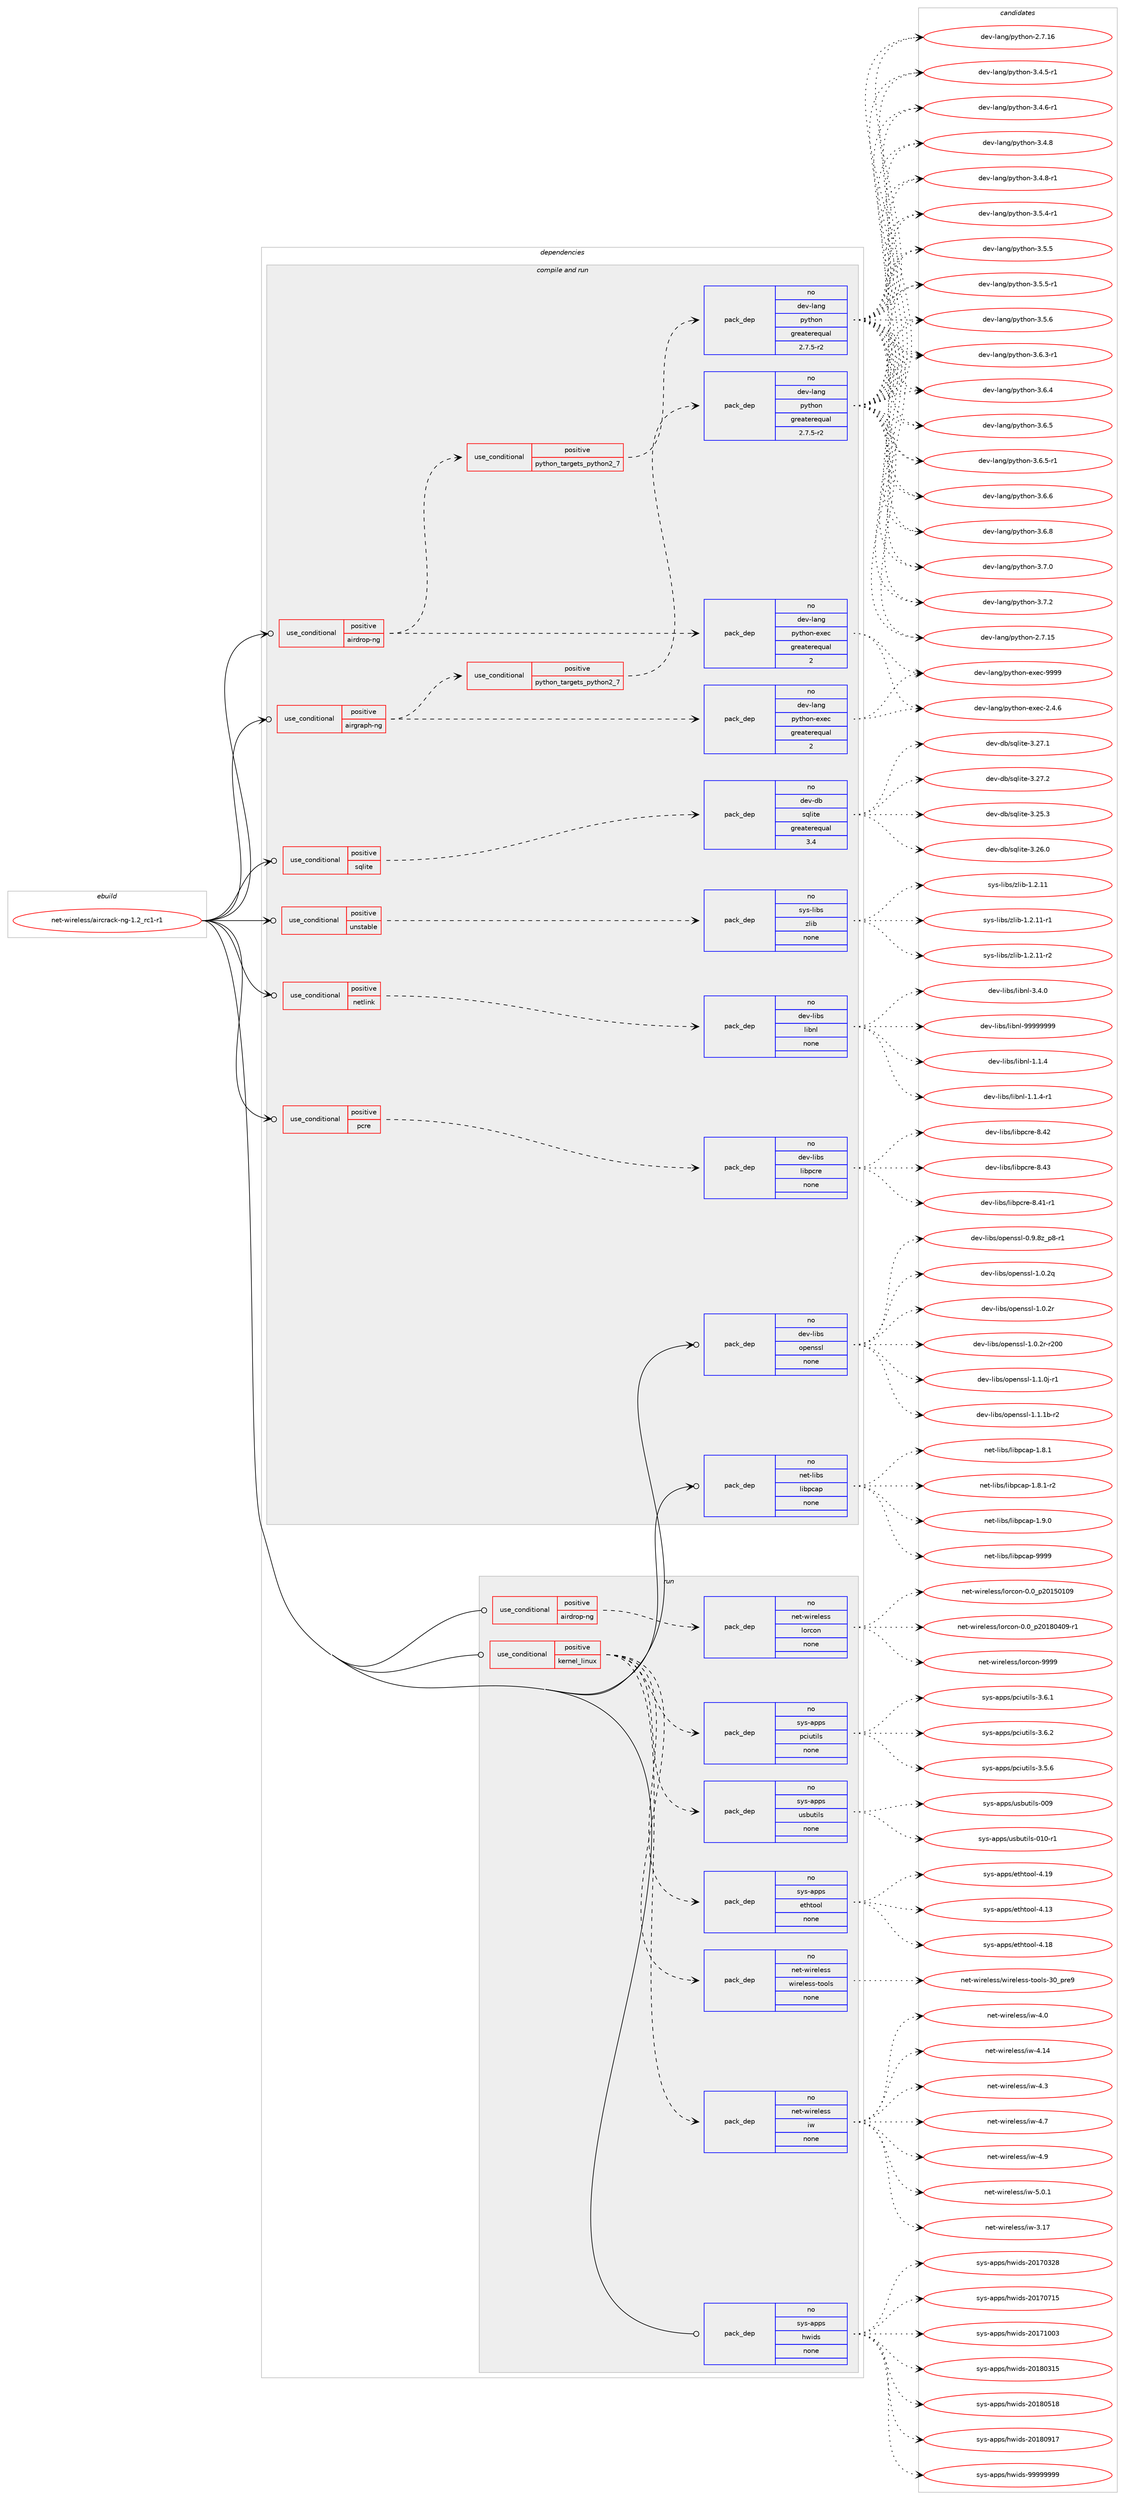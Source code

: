 digraph prolog {

# *************
# Graph options
# *************

newrank=true;
concentrate=true;
compound=true;
graph [rankdir=LR,fontname=Helvetica,fontsize=10,ranksep=1.5];#, ranksep=2.5, nodesep=0.2];
edge  [arrowhead=vee];
node  [fontname=Helvetica,fontsize=10];

# **********
# The ebuild
# **********

subgraph cluster_leftcol {
color=gray;
rank=same;
label=<<i>ebuild</i>>;
id [label="net-wireless/aircrack-ng-1.2_rc1-r1", color=red, width=4, href="../net-wireless/aircrack-ng-1.2_rc1-r1.svg"];
}

# ****************
# The dependencies
# ****************

subgraph cluster_midcol {
color=gray;
label=<<i>dependencies</i>>;
subgraph cluster_compile {
fillcolor="#eeeeee";
style=filled;
label=<<i>compile</i>>;
}
subgraph cluster_compileandrun {
fillcolor="#eeeeee";
style=filled;
label=<<i>compile and run</i>>;
subgraph cond451052 {
dependency1679464 [label=<<TABLE BORDER="0" CELLBORDER="1" CELLSPACING="0" CELLPADDING="4"><TR><TD ROWSPAN="3" CELLPADDING="10">use_conditional</TD></TR><TR><TD>positive</TD></TR><TR><TD>airdrop-ng</TD></TR></TABLE>>, shape=none, color=red];
subgraph cond451053 {
dependency1679465 [label=<<TABLE BORDER="0" CELLBORDER="1" CELLSPACING="0" CELLPADDING="4"><TR><TD ROWSPAN="3" CELLPADDING="10">use_conditional</TD></TR><TR><TD>positive</TD></TR><TR><TD>python_targets_python2_7</TD></TR></TABLE>>, shape=none, color=red];
subgraph pack1200931 {
dependency1679466 [label=<<TABLE BORDER="0" CELLBORDER="1" CELLSPACING="0" CELLPADDING="4" WIDTH="220"><TR><TD ROWSPAN="6" CELLPADDING="30">pack_dep</TD></TR><TR><TD WIDTH="110">no</TD></TR><TR><TD>dev-lang</TD></TR><TR><TD>python</TD></TR><TR><TD>greaterequal</TD></TR><TR><TD>2.7.5-r2</TD></TR></TABLE>>, shape=none, color=blue];
}
dependency1679465:e -> dependency1679466:w [weight=20,style="dashed",arrowhead="vee"];
}
dependency1679464:e -> dependency1679465:w [weight=20,style="dashed",arrowhead="vee"];
subgraph pack1200932 {
dependency1679467 [label=<<TABLE BORDER="0" CELLBORDER="1" CELLSPACING="0" CELLPADDING="4" WIDTH="220"><TR><TD ROWSPAN="6" CELLPADDING="30">pack_dep</TD></TR><TR><TD WIDTH="110">no</TD></TR><TR><TD>dev-lang</TD></TR><TR><TD>python-exec</TD></TR><TR><TD>greaterequal</TD></TR><TR><TD>2</TD></TR></TABLE>>, shape=none, color=blue];
}
dependency1679464:e -> dependency1679467:w [weight=20,style="dashed",arrowhead="vee"];
}
id:e -> dependency1679464:w [weight=20,style="solid",arrowhead="odotvee"];
subgraph cond451054 {
dependency1679468 [label=<<TABLE BORDER="0" CELLBORDER="1" CELLSPACING="0" CELLPADDING="4"><TR><TD ROWSPAN="3" CELLPADDING="10">use_conditional</TD></TR><TR><TD>positive</TD></TR><TR><TD>airgraph-ng</TD></TR></TABLE>>, shape=none, color=red];
subgraph cond451055 {
dependency1679469 [label=<<TABLE BORDER="0" CELLBORDER="1" CELLSPACING="0" CELLPADDING="4"><TR><TD ROWSPAN="3" CELLPADDING="10">use_conditional</TD></TR><TR><TD>positive</TD></TR><TR><TD>python_targets_python2_7</TD></TR></TABLE>>, shape=none, color=red];
subgraph pack1200933 {
dependency1679470 [label=<<TABLE BORDER="0" CELLBORDER="1" CELLSPACING="0" CELLPADDING="4" WIDTH="220"><TR><TD ROWSPAN="6" CELLPADDING="30">pack_dep</TD></TR><TR><TD WIDTH="110">no</TD></TR><TR><TD>dev-lang</TD></TR><TR><TD>python</TD></TR><TR><TD>greaterequal</TD></TR><TR><TD>2.7.5-r2</TD></TR></TABLE>>, shape=none, color=blue];
}
dependency1679469:e -> dependency1679470:w [weight=20,style="dashed",arrowhead="vee"];
}
dependency1679468:e -> dependency1679469:w [weight=20,style="dashed",arrowhead="vee"];
subgraph pack1200934 {
dependency1679471 [label=<<TABLE BORDER="0" CELLBORDER="1" CELLSPACING="0" CELLPADDING="4" WIDTH="220"><TR><TD ROWSPAN="6" CELLPADDING="30">pack_dep</TD></TR><TR><TD WIDTH="110">no</TD></TR><TR><TD>dev-lang</TD></TR><TR><TD>python-exec</TD></TR><TR><TD>greaterequal</TD></TR><TR><TD>2</TD></TR></TABLE>>, shape=none, color=blue];
}
dependency1679468:e -> dependency1679471:w [weight=20,style="dashed",arrowhead="vee"];
}
id:e -> dependency1679468:w [weight=20,style="solid",arrowhead="odotvee"];
subgraph cond451056 {
dependency1679472 [label=<<TABLE BORDER="0" CELLBORDER="1" CELLSPACING="0" CELLPADDING="4"><TR><TD ROWSPAN="3" CELLPADDING="10">use_conditional</TD></TR><TR><TD>positive</TD></TR><TR><TD>netlink</TD></TR></TABLE>>, shape=none, color=red];
subgraph pack1200935 {
dependency1679473 [label=<<TABLE BORDER="0" CELLBORDER="1" CELLSPACING="0" CELLPADDING="4" WIDTH="220"><TR><TD ROWSPAN="6" CELLPADDING="30">pack_dep</TD></TR><TR><TD WIDTH="110">no</TD></TR><TR><TD>dev-libs</TD></TR><TR><TD>libnl</TD></TR><TR><TD>none</TD></TR><TR><TD></TD></TR></TABLE>>, shape=none, color=blue];
}
dependency1679472:e -> dependency1679473:w [weight=20,style="dashed",arrowhead="vee"];
}
id:e -> dependency1679472:w [weight=20,style="solid",arrowhead="odotvee"];
subgraph cond451057 {
dependency1679474 [label=<<TABLE BORDER="0" CELLBORDER="1" CELLSPACING="0" CELLPADDING="4"><TR><TD ROWSPAN="3" CELLPADDING="10">use_conditional</TD></TR><TR><TD>positive</TD></TR><TR><TD>pcre</TD></TR></TABLE>>, shape=none, color=red];
subgraph pack1200936 {
dependency1679475 [label=<<TABLE BORDER="0" CELLBORDER="1" CELLSPACING="0" CELLPADDING="4" WIDTH="220"><TR><TD ROWSPAN="6" CELLPADDING="30">pack_dep</TD></TR><TR><TD WIDTH="110">no</TD></TR><TR><TD>dev-libs</TD></TR><TR><TD>libpcre</TD></TR><TR><TD>none</TD></TR><TR><TD></TD></TR></TABLE>>, shape=none, color=blue];
}
dependency1679474:e -> dependency1679475:w [weight=20,style="dashed",arrowhead="vee"];
}
id:e -> dependency1679474:w [weight=20,style="solid",arrowhead="odotvee"];
subgraph cond451058 {
dependency1679476 [label=<<TABLE BORDER="0" CELLBORDER="1" CELLSPACING="0" CELLPADDING="4"><TR><TD ROWSPAN="3" CELLPADDING="10">use_conditional</TD></TR><TR><TD>positive</TD></TR><TR><TD>sqlite</TD></TR></TABLE>>, shape=none, color=red];
subgraph pack1200937 {
dependency1679477 [label=<<TABLE BORDER="0" CELLBORDER="1" CELLSPACING="0" CELLPADDING="4" WIDTH="220"><TR><TD ROWSPAN="6" CELLPADDING="30">pack_dep</TD></TR><TR><TD WIDTH="110">no</TD></TR><TR><TD>dev-db</TD></TR><TR><TD>sqlite</TD></TR><TR><TD>greaterequal</TD></TR><TR><TD>3.4</TD></TR></TABLE>>, shape=none, color=blue];
}
dependency1679476:e -> dependency1679477:w [weight=20,style="dashed",arrowhead="vee"];
}
id:e -> dependency1679476:w [weight=20,style="solid",arrowhead="odotvee"];
subgraph cond451059 {
dependency1679478 [label=<<TABLE BORDER="0" CELLBORDER="1" CELLSPACING="0" CELLPADDING="4"><TR><TD ROWSPAN="3" CELLPADDING="10">use_conditional</TD></TR><TR><TD>positive</TD></TR><TR><TD>unstable</TD></TR></TABLE>>, shape=none, color=red];
subgraph pack1200938 {
dependency1679479 [label=<<TABLE BORDER="0" CELLBORDER="1" CELLSPACING="0" CELLPADDING="4" WIDTH="220"><TR><TD ROWSPAN="6" CELLPADDING="30">pack_dep</TD></TR><TR><TD WIDTH="110">no</TD></TR><TR><TD>sys-libs</TD></TR><TR><TD>zlib</TD></TR><TR><TD>none</TD></TR><TR><TD></TD></TR></TABLE>>, shape=none, color=blue];
}
dependency1679478:e -> dependency1679479:w [weight=20,style="dashed",arrowhead="vee"];
}
id:e -> dependency1679478:w [weight=20,style="solid",arrowhead="odotvee"];
subgraph pack1200939 {
dependency1679480 [label=<<TABLE BORDER="0" CELLBORDER="1" CELLSPACING="0" CELLPADDING="4" WIDTH="220"><TR><TD ROWSPAN="6" CELLPADDING="30">pack_dep</TD></TR><TR><TD WIDTH="110">no</TD></TR><TR><TD>dev-libs</TD></TR><TR><TD>openssl</TD></TR><TR><TD>none</TD></TR><TR><TD></TD></TR></TABLE>>, shape=none, color=blue];
}
id:e -> dependency1679480:w [weight=20,style="solid",arrowhead="odotvee"];
subgraph pack1200940 {
dependency1679481 [label=<<TABLE BORDER="0" CELLBORDER="1" CELLSPACING="0" CELLPADDING="4" WIDTH="220"><TR><TD ROWSPAN="6" CELLPADDING="30">pack_dep</TD></TR><TR><TD WIDTH="110">no</TD></TR><TR><TD>net-libs</TD></TR><TR><TD>libpcap</TD></TR><TR><TD>none</TD></TR><TR><TD></TD></TR></TABLE>>, shape=none, color=blue];
}
id:e -> dependency1679481:w [weight=20,style="solid",arrowhead="odotvee"];
}
subgraph cluster_run {
fillcolor="#eeeeee";
style=filled;
label=<<i>run</i>>;
subgraph cond451060 {
dependency1679482 [label=<<TABLE BORDER="0" CELLBORDER="1" CELLSPACING="0" CELLPADDING="4"><TR><TD ROWSPAN="3" CELLPADDING="10">use_conditional</TD></TR><TR><TD>positive</TD></TR><TR><TD>airdrop-ng</TD></TR></TABLE>>, shape=none, color=red];
subgraph pack1200941 {
dependency1679483 [label=<<TABLE BORDER="0" CELLBORDER="1" CELLSPACING="0" CELLPADDING="4" WIDTH="220"><TR><TD ROWSPAN="6" CELLPADDING="30">pack_dep</TD></TR><TR><TD WIDTH="110">no</TD></TR><TR><TD>net-wireless</TD></TR><TR><TD>lorcon</TD></TR><TR><TD>none</TD></TR><TR><TD></TD></TR></TABLE>>, shape=none, color=blue];
}
dependency1679482:e -> dependency1679483:w [weight=20,style="dashed",arrowhead="vee"];
}
id:e -> dependency1679482:w [weight=20,style="solid",arrowhead="odot"];
subgraph cond451061 {
dependency1679484 [label=<<TABLE BORDER="0" CELLBORDER="1" CELLSPACING="0" CELLPADDING="4"><TR><TD ROWSPAN="3" CELLPADDING="10">use_conditional</TD></TR><TR><TD>positive</TD></TR><TR><TD>kernel_linux</TD></TR></TABLE>>, shape=none, color=red];
subgraph pack1200942 {
dependency1679485 [label=<<TABLE BORDER="0" CELLBORDER="1" CELLSPACING="0" CELLPADDING="4" WIDTH="220"><TR><TD ROWSPAN="6" CELLPADDING="30">pack_dep</TD></TR><TR><TD WIDTH="110">no</TD></TR><TR><TD>net-wireless</TD></TR><TR><TD>iw</TD></TR><TR><TD>none</TD></TR><TR><TD></TD></TR></TABLE>>, shape=none, color=blue];
}
dependency1679484:e -> dependency1679485:w [weight=20,style="dashed",arrowhead="vee"];
subgraph pack1200943 {
dependency1679486 [label=<<TABLE BORDER="0" CELLBORDER="1" CELLSPACING="0" CELLPADDING="4" WIDTH="220"><TR><TD ROWSPAN="6" CELLPADDING="30">pack_dep</TD></TR><TR><TD WIDTH="110">no</TD></TR><TR><TD>net-wireless</TD></TR><TR><TD>wireless-tools</TD></TR><TR><TD>none</TD></TR><TR><TD></TD></TR></TABLE>>, shape=none, color=blue];
}
dependency1679484:e -> dependency1679486:w [weight=20,style="dashed",arrowhead="vee"];
subgraph pack1200944 {
dependency1679487 [label=<<TABLE BORDER="0" CELLBORDER="1" CELLSPACING="0" CELLPADDING="4" WIDTH="220"><TR><TD ROWSPAN="6" CELLPADDING="30">pack_dep</TD></TR><TR><TD WIDTH="110">no</TD></TR><TR><TD>sys-apps</TD></TR><TR><TD>ethtool</TD></TR><TR><TD>none</TD></TR><TR><TD></TD></TR></TABLE>>, shape=none, color=blue];
}
dependency1679484:e -> dependency1679487:w [weight=20,style="dashed",arrowhead="vee"];
subgraph pack1200945 {
dependency1679488 [label=<<TABLE BORDER="0" CELLBORDER="1" CELLSPACING="0" CELLPADDING="4" WIDTH="220"><TR><TD ROWSPAN="6" CELLPADDING="30">pack_dep</TD></TR><TR><TD WIDTH="110">no</TD></TR><TR><TD>sys-apps</TD></TR><TR><TD>usbutils</TD></TR><TR><TD>none</TD></TR><TR><TD></TD></TR></TABLE>>, shape=none, color=blue];
}
dependency1679484:e -> dependency1679488:w [weight=20,style="dashed",arrowhead="vee"];
subgraph pack1200946 {
dependency1679489 [label=<<TABLE BORDER="0" CELLBORDER="1" CELLSPACING="0" CELLPADDING="4" WIDTH="220"><TR><TD ROWSPAN="6" CELLPADDING="30">pack_dep</TD></TR><TR><TD WIDTH="110">no</TD></TR><TR><TD>sys-apps</TD></TR><TR><TD>pciutils</TD></TR><TR><TD>none</TD></TR><TR><TD></TD></TR></TABLE>>, shape=none, color=blue];
}
dependency1679484:e -> dependency1679489:w [weight=20,style="dashed",arrowhead="vee"];
}
id:e -> dependency1679484:w [weight=20,style="solid",arrowhead="odot"];
subgraph pack1200947 {
dependency1679490 [label=<<TABLE BORDER="0" CELLBORDER="1" CELLSPACING="0" CELLPADDING="4" WIDTH="220"><TR><TD ROWSPAN="6" CELLPADDING="30">pack_dep</TD></TR><TR><TD WIDTH="110">no</TD></TR><TR><TD>sys-apps</TD></TR><TR><TD>hwids</TD></TR><TR><TD>none</TD></TR><TR><TD></TD></TR></TABLE>>, shape=none, color=blue];
}
id:e -> dependency1679490:w [weight=20,style="solid",arrowhead="odot"];
}
}

# **************
# The candidates
# **************

subgraph cluster_choices {
rank=same;
color=gray;
label=<<i>candidates</i>>;

subgraph choice1200931 {
color=black;
nodesep=1;
choice10010111845108971101034711212111610411111045504655464953 [label="dev-lang/python-2.7.15", color=red, width=4,href="../dev-lang/python-2.7.15.svg"];
choice10010111845108971101034711212111610411111045504655464954 [label="dev-lang/python-2.7.16", color=red, width=4,href="../dev-lang/python-2.7.16.svg"];
choice1001011184510897110103471121211161041111104551465246534511449 [label="dev-lang/python-3.4.5-r1", color=red, width=4,href="../dev-lang/python-3.4.5-r1.svg"];
choice1001011184510897110103471121211161041111104551465246544511449 [label="dev-lang/python-3.4.6-r1", color=red, width=4,href="../dev-lang/python-3.4.6-r1.svg"];
choice100101118451089711010347112121116104111110455146524656 [label="dev-lang/python-3.4.8", color=red, width=4,href="../dev-lang/python-3.4.8.svg"];
choice1001011184510897110103471121211161041111104551465246564511449 [label="dev-lang/python-3.4.8-r1", color=red, width=4,href="../dev-lang/python-3.4.8-r1.svg"];
choice1001011184510897110103471121211161041111104551465346524511449 [label="dev-lang/python-3.5.4-r1", color=red, width=4,href="../dev-lang/python-3.5.4-r1.svg"];
choice100101118451089711010347112121116104111110455146534653 [label="dev-lang/python-3.5.5", color=red, width=4,href="../dev-lang/python-3.5.5.svg"];
choice1001011184510897110103471121211161041111104551465346534511449 [label="dev-lang/python-3.5.5-r1", color=red, width=4,href="../dev-lang/python-3.5.5-r1.svg"];
choice100101118451089711010347112121116104111110455146534654 [label="dev-lang/python-3.5.6", color=red, width=4,href="../dev-lang/python-3.5.6.svg"];
choice1001011184510897110103471121211161041111104551465446514511449 [label="dev-lang/python-3.6.3-r1", color=red, width=4,href="../dev-lang/python-3.6.3-r1.svg"];
choice100101118451089711010347112121116104111110455146544652 [label="dev-lang/python-3.6.4", color=red, width=4,href="../dev-lang/python-3.6.4.svg"];
choice100101118451089711010347112121116104111110455146544653 [label="dev-lang/python-3.6.5", color=red, width=4,href="../dev-lang/python-3.6.5.svg"];
choice1001011184510897110103471121211161041111104551465446534511449 [label="dev-lang/python-3.6.5-r1", color=red, width=4,href="../dev-lang/python-3.6.5-r1.svg"];
choice100101118451089711010347112121116104111110455146544654 [label="dev-lang/python-3.6.6", color=red, width=4,href="../dev-lang/python-3.6.6.svg"];
choice100101118451089711010347112121116104111110455146544656 [label="dev-lang/python-3.6.8", color=red, width=4,href="../dev-lang/python-3.6.8.svg"];
choice100101118451089711010347112121116104111110455146554648 [label="dev-lang/python-3.7.0", color=red, width=4,href="../dev-lang/python-3.7.0.svg"];
choice100101118451089711010347112121116104111110455146554650 [label="dev-lang/python-3.7.2", color=red, width=4,href="../dev-lang/python-3.7.2.svg"];
dependency1679466:e -> choice10010111845108971101034711212111610411111045504655464953:w [style=dotted,weight="100"];
dependency1679466:e -> choice10010111845108971101034711212111610411111045504655464954:w [style=dotted,weight="100"];
dependency1679466:e -> choice1001011184510897110103471121211161041111104551465246534511449:w [style=dotted,weight="100"];
dependency1679466:e -> choice1001011184510897110103471121211161041111104551465246544511449:w [style=dotted,weight="100"];
dependency1679466:e -> choice100101118451089711010347112121116104111110455146524656:w [style=dotted,weight="100"];
dependency1679466:e -> choice1001011184510897110103471121211161041111104551465246564511449:w [style=dotted,weight="100"];
dependency1679466:e -> choice1001011184510897110103471121211161041111104551465346524511449:w [style=dotted,weight="100"];
dependency1679466:e -> choice100101118451089711010347112121116104111110455146534653:w [style=dotted,weight="100"];
dependency1679466:e -> choice1001011184510897110103471121211161041111104551465346534511449:w [style=dotted,weight="100"];
dependency1679466:e -> choice100101118451089711010347112121116104111110455146534654:w [style=dotted,weight="100"];
dependency1679466:e -> choice1001011184510897110103471121211161041111104551465446514511449:w [style=dotted,weight="100"];
dependency1679466:e -> choice100101118451089711010347112121116104111110455146544652:w [style=dotted,weight="100"];
dependency1679466:e -> choice100101118451089711010347112121116104111110455146544653:w [style=dotted,weight="100"];
dependency1679466:e -> choice1001011184510897110103471121211161041111104551465446534511449:w [style=dotted,weight="100"];
dependency1679466:e -> choice100101118451089711010347112121116104111110455146544654:w [style=dotted,weight="100"];
dependency1679466:e -> choice100101118451089711010347112121116104111110455146544656:w [style=dotted,weight="100"];
dependency1679466:e -> choice100101118451089711010347112121116104111110455146554648:w [style=dotted,weight="100"];
dependency1679466:e -> choice100101118451089711010347112121116104111110455146554650:w [style=dotted,weight="100"];
}
subgraph choice1200932 {
color=black;
nodesep=1;
choice1001011184510897110103471121211161041111104510112010199455046524654 [label="dev-lang/python-exec-2.4.6", color=red, width=4,href="../dev-lang/python-exec-2.4.6.svg"];
choice10010111845108971101034711212111610411111045101120101994557575757 [label="dev-lang/python-exec-9999", color=red, width=4,href="../dev-lang/python-exec-9999.svg"];
dependency1679467:e -> choice1001011184510897110103471121211161041111104510112010199455046524654:w [style=dotted,weight="100"];
dependency1679467:e -> choice10010111845108971101034711212111610411111045101120101994557575757:w [style=dotted,weight="100"];
}
subgraph choice1200933 {
color=black;
nodesep=1;
choice10010111845108971101034711212111610411111045504655464953 [label="dev-lang/python-2.7.15", color=red, width=4,href="../dev-lang/python-2.7.15.svg"];
choice10010111845108971101034711212111610411111045504655464954 [label="dev-lang/python-2.7.16", color=red, width=4,href="../dev-lang/python-2.7.16.svg"];
choice1001011184510897110103471121211161041111104551465246534511449 [label="dev-lang/python-3.4.5-r1", color=red, width=4,href="../dev-lang/python-3.4.5-r1.svg"];
choice1001011184510897110103471121211161041111104551465246544511449 [label="dev-lang/python-3.4.6-r1", color=red, width=4,href="../dev-lang/python-3.4.6-r1.svg"];
choice100101118451089711010347112121116104111110455146524656 [label="dev-lang/python-3.4.8", color=red, width=4,href="../dev-lang/python-3.4.8.svg"];
choice1001011184510897110103471121211161041111104551465246564511449 [label="dev-lang/python-3.4.8-r1", color=red, width=4,href="../dev-lang/python-3.4.8-r1.svg"];
choice1001011184510897110103471121211161041111104551465346524511449 [label="dev-lang/python-3.5.4-r1", color=red, width=4,href="../dev-lang/python-3.5.4-r1.svg"];
choice100101118451089711010347112121116104111110455146534653 [label="dev-lang/python-3.5.5", color=red, width=4,href="../dev-lang/python-3.5.5.svg"];
choice1001011184510897110103471121211161041111104551465346534511449 [label="dev-lang/python-3.5.5-r1", color=red, width=4,href="../dev-lang/python-3.5.5-r1.svg"];
choice100101118451089711010347112121116104111110455146534654 [label="dev-lang/python-3.5.6", color=red, width=4,href="../dev-lang/python-3.5.6.svg"];
choice1001011184510897110103471121211161041111104551465446514511449 [label="dev-lang/python-3.6.3-r1", color=red, width=4,href="../dev-lang/python-3.6.3-r1.svg"];
choice100101118451089711010347112121116104111110455146544652 [label="dev-lang/python-3.6.4", color=red, width=4,href="../dev-lang/python-3.6.4.svg"];
choice100101118451089711010347112121116104111110455146544653 [label="dev-lang/python-3.6.5", color=red, width=4,href="../dev-lang/python-3.6.5.svg"];
choice1001011184510897110103471121211161041111104551465446534511449 [label="dev-lang/python-3.6.5-r1", color=red, width=4,href="../dev-lang/python-3.6.5-r1.svg"];
choice100101118451089711010347112121116104111110455146544654 [label="dev-lang/python-3.6.6", color=red, width=4,href="../dev-lang/python-3.6.6.svg"];
choice100101118451089711010347112121116104111110455146544656 [label="dev-lang/python-3.6.8", color=red, width=4,href="../dev-lang/python-3.6.8.svg"];
choice100101118451089711010347112121116104111110455146554648 [label="dev-lang/python-3.7.0", color=red, width=4,href="../dev-lang/python-3.7.0.svg"];
choice100101118451089711010347112121116104111110455146554650 [label="dev-lang/python-3.7.2", color=red, width=4,href="../dev-lang/python-3.7.2.svg"];
dependency1679470:e -> choice10010111845108971101034711212111610411111045504655464953:w [style=dotted,weight="100"];
dependency1679470:e -> choice10010111845108971101034711212111610411111045504655464954:w [style=dotted,weight="100"];
dependency1679470:e -> choice1001011184510897110103471121211161041111104551465246534511449:w [style=dotted,weight="100"];
dependency1679470:e -> choice1001011184510897110103471121211161041111104551465246544511449:w [style=dotted,weight="100"];
dependency1679470:e -> choice100101118451089711010347112121116104111110455146524656:w [style=dotted,weight="100"];
dependency1679470:e -> choice1001011184510897110103471121211161041111104551465246564511449:w [style=dotted,weight="100"];
dependency1679470:e -> choice1001011184510897110103471121211161041111104551465346524511449:w [style=dotted,weight="100"];
dependency1679470:e -> choice100101118451089711010347112121116104111110455146534653:w [style=dotted,weight="100"];
dependency1679470:e -> choice1001011184510897110103471121211161041111104551465346534511449:w [style=dotted,weight="100"];
dependency1679470:e -> choice100101118451089711010347112121116104111110455146534654:w [style=dotted,weight="100"];
dependency1679470:e -> choice1001011184510897110103471121211161041111104551465446514511449:w [style=dotted,weight="100"];
dependency1679470:e -> choice100101118451089711010347112121116104111110455146544652:w [style=dotted,weight="100"];
dependency1679470:e -> choice100101118451089711010347112121116104111110455146544653:w [style=dotted,weight="100"];
dependency1679470:e -> choice1001011184510897110103471121211161041111104551465446534511449:w [style=dotted,weight="100"];
dependency1679470:e -> choice100101118451089711010347112121116104111110455146544654:w [style=dotted,weight="100"];
dependency1679470:e -> choice100101118451089711010347112121116104111110455146544656:w [style=dotted,weight="100"];
dependency1679470:e -> choice100101118451089711010347112121116104111110455146554648:w [style=dotted,weight="100"];
dependency1679470:e -> choice100101118451089711010347112121116104111110455146554650:w [style=dotted,weight="100"];
}
subgraph choice1200934 {
color=black;
nodesep=1;
choice1001011184510897110103471121211161041111104510112010199455046524654 [label="dev-lang/python-exec-2.4.6", color=red, width=4,href="../dev-lang/python-exec-2.4.6.svg"];
choice10010111845108971101034711212111610411111045101120101994557575757 [label="dev-lang/python-exec-9999", color=red, width=4,href="../dev-lang/python-exec-9999.svg"];
dependency1679471:e -> choice1001011184510897110103471121211161041111104510112010199455046524654:w [style=dotted,weight="100"];
dependency1679471:e -> choice10010111845108971101034711212111610411111045101120101994557575757:w [style=dotted,weight="100"];
}
subgraph choice1200935 {
color=black;
nodesep=1;
choice10010111845108105981154710810598110108454946494652 [label="dev-libs/libnl-1.1.4", color=red, width=4,href="../dev-libs/libnl-1.1.4.svg"];
choice100101118451081059811547108105981101084549464946524511449 [label="dev-libs/libnl-1.1.4-r1", color=red, width=4,href="../dev-libs/libnl-1.1.4-r1.svg"];
choice10010111845108105981154710810598110108455146524648 [label="dev-libs/libnl-3.4.0", color=red, width=4,href="../dev-libs/libnl-3.4.0.svg"];
choice10010111845108105981154710810598110108455757575757575757 [label="dev-libs/libnl-99999999", color=red, width=4,href="../dev-libs/libnl-99999999.svg"];
dependency1679473:e -> choice10010111845108105981154710810598110108454946494652:w [style=dotted,weight="100"];
dependency1679473:e -> choice100101118451081059811547108105981101084549464946524511449:w [style=dotted,weight="100"];
dependency1679473:e -> choice10010111845108105981154710810598110108455146524648:w [style=dotted,weight="100"];
dependency1679473:e -> choice10010111845108105981154710810598110108455757575757575757:w [style=dotted,weight="100"];
}
subgraph choice1200936 {
color=black;
nodesep=1;
choice100101118451081059811547108105981129911410145564652494511449 [label="dev-libs/libpcre-8.41-r1", color=red, width=4,href="../dev-libs/libpcre-8.41-r1.svg"];
choice10010111845108105981154710810598112991141014556465250 [label="dev-libs/libpcre-8.42", color=red, width=4,href="../dev-libs/libpcre-8.42.svg"];
choice10010111845108105981154710810598112991141014556465251 [label="dev-libs/libpcre-8.43", color=red, width=4,href="../dev-libs/libpcre-8.43.svg"];
dependency1679475:e -> choice100101118451081059811547108105981129911410145564652494511449:w [style=dotted,weight="100"];
dependency1679475:e -> choice10010111845108105981154710810598112991141014556465250:w [style=dotted,weight="100"];
dependency1679475:e -> choice10010111845108105981154710810598112991141014556465251:w [style=dotted,weight="100"];
}
subgraph choice1200937 {
color=black;
nodesep=1;
choice10010111845100984711511310810511610145514650534651 [label="dev-db/sqlite-3.25.3", color=red, width=4,href="../dev-db/sqlite-3.25.3.svg"];
choice10010111845100984711511310810511610145514650544648 [label="dev-db/sqlite-3.26.0", color=red, width=4,href="../dev-db/sqlite-3.26.0.svg"];
choice10010111845100984711511310810511610145514650554649 [label="dev-db/sqlite-3.27.1", color=red, width=4,href="../dev-db/sqlite-3.27.1.svg"];
choice10010111845100984711511310810511610145514650554650 [label="dev-db/sqlite-3.27.2", color=red, width=4,href="../dev-db/sqlite-3.27.2.svg"];
dependency1679477:e -> choice10010111845100984711511310810511610145514650534651:w [style=dotted,weight="100"];
dependency1679477:e -> choice10010111845100984711511310810511610145514650544648:w [style=dotted,weight="100"];
dependency1679477:e -> choice10010111845100984711511310810511610145514650554649:w [style=dotted,weight="100"];
dependency1679477:e -> choice10010111845100984711511310810511610145514650554650:w [style=dotted,weight="100"];
}
subgraph choice1200938 {
color=black;
nodesep=1;
choice1151211154510810598115471221081059845494650464949 [label="sys-libs/zlib-1.2.11", color=red, width=4,href="../sys-libs/zlib-1.2.11.svg"];
choice11512111545108105981154712210810598454946504649494511449 [label="sys-libs/zlib-1.2.11-r1", color=red, width=4,href="../sys-libs/zlib-1.2.11-r1.svg"];
choice11512111545108105981154712210810598454946504649494511450 [label="sys-libs/zlib-1.2.11-r2", color=red, width=4,href="../sys-libs/zlib-1.2.11-r2.svg"];
dependency1679479:e -> choice1151211154510810598115471221081059845494650464949:w [style=dotted,weight="100"];
dependency1679479:e -> choice11512111545108105981154712210810598454946504649494511449:w [style=dotted,weight="100"];
dependency1679479:e -> choice11512111545108105981154712210810598454946504649494511450:w [style=dotted,weight="100"];
}
subgraph choice1200939 {
color=black;
nodesep=1;
choice10010111845108105981154711111210111011511510845484657465612295112564511449 [label="dev-libs/openssl-0.9.8z_p8-r1", color=red, width=4,href="../dev-libs/openssl-0.9.8z_p8-r1.svg"];
choice100101118451081059811547111112101110115115108454946484650113 [label="dev-libs/openssl-1.0.2q", color=red, width=4,href="../dev-libs/openssl-1.0.2q.svg"];
choice100101118451081059811547111112101110115115108454946484650114 [label="dev-libs/openssl-1.0.2r", color=red, width=4,href="../dev-libs/openssl-1.0.2r.svg"];
choice10010111845108105981154711111210111011511510845494648465011445114504848 [label="dev-libs/openssl-1.0.2r-r200", color=red, width=4,href="../dev-libs/openssl-1.0.2r-r200.svg"];
choice1001011184510810598115471111121011101151151084549464946481064511449 [label="dev-libs/openssl-1.1.0j-r1", color=red, width=4,href="../dev-libs/openssl-1.1.0j-r1.svg"];
choice100101118451081059811547111112101110115115108454946494649984511450 [label="dev-libs/openssl-1.1.1b-r2", color=red, width=4,href="../dev-libs/openssl-1.1.1b-r2.svg"];
dependency1679480:e -> choice10010111845108105981154711111210111011511510845484657465612295112564511449:w [style=dotted,weight="100"];
dependency1679480:e -> choice100101118451081059811547111112101110115115108454946484650113:w [style=dotted,weight="100"];
dependency1679480:e -> choice100101118451081059811547111112101110115115108454946484650114:w [style=dotted,weight="100"];
dependency1679480:e -> choice10010111845108105981154711111210111011511510845494648465011445114504848:w [style=dotted,weight="100"];
dependency1679480:e -> choice1001011184510810598115471111121011101151151084549464946481064511449:w [style=dotted,weight="100"];
dependency1679480:e -> choice100101118451081059811547111112101110115115108454946494649984511450:w [style=dotted,weight="100"];
}
subgraph choice1200940 {
color=black;
nodesep=1;
choice110101116451081059811547108105981129997112454946564649 [label="net-libs/libpcap-1.8.1", color=red, width=4,href="../net-libs/libpcap-1.8.1.svg"];
choice1101011164510810598115471081059811299971124549465646494511450 [label="net-libs/libpcap-1.8.1-r2", color=red, width=4,href="../net-libs/libpcap-1.8.1-r2.svg"];
choice110101116451081059811547108105981129997112454946574648 [label="net-libs/libpcap-1.9.0", color=red, width=4,href="../net-libs/libpcap-1.9.0.svg"];
choice1101011164510810598115471081059811299971124557575757 [label="net-libs/libpcap-9999", color=red, width=4,href="../net-libs/libpcap-9999.svg"];
dependency1679481:e -> choice110101116451081059811547108105981129997112454946564649:w [style=dotted,weight="100"];
dependency1679481:e -> choice1101011164510810598115471081059811299971124549465646494511450:w [style=dotted,weight="100"];
dependency1679481:e -> choice110101116451081059811547108105981129997112454946574648:w [style=dotted,weight="100"];
dependency1679481:e -> choice1101011164510810598115471081059811299971124557575757:w [style=dotted,weight="100"];
}
subgraph choice1200941 {
color=black;
nodesep=1;
choice11010111645119105114101108101115115471081111149911111045484648951125048495348494857 [label="net-wireless/lorcon-0.0_p20150109", color=red, width=4,href="../net-wireless/lorcon-0.0_p20150109.svg"];
choice110101116451191051141011081011151154710811111499111110454846489511250484956485248574511449 [label="net-wireless/lorcon-0.0_p20180409-r1", color=red, width=4,href="../net-wireless/lorcon-0.0_p20180409-r1.svg"];
choice1101011164511910511410110810111511547108111114991111104557575757 [label="net-wireless/lorcon-9999", color=red, width=4,href="../net-wireless/lorcon-9999.svg"];
dependency1679483:e -> choice11010111645119105114101108101115115471081111149911111045484648951125048495348494857:w [style=dotted,weight="100"];
dependency1679483:e -> choice110101116451191051141011081011151154710811111499111110454846489511250484956485248574511449:w [style=dotted,weight="100"];
dependency1679483:e -> choice1101011164511910511410110810111511547108111114991111104557575757:w [style=dotted,weight="100"];
}
subgraph choice1200942 {
color=black;
nodesep=1;
choice11010111645119105114101108101115115471051194551464955 [label="net-wireless/iw-3.17", color=red, width=4,href="../net-wireless/iw-3.17.svg"];
choice110101116451191051141011081011151154710511945524648 [label="net-wireless/iw-4.0", color=red, width=4,href="../net-wireless/iw-4.0.svg"];
choice11010111645119105114101108101115115471051194552464952 [label="net-wireless/iw-4.14", color=red, width=4,href="../net-wireless/iw-4.14.svg"];
choice110101116451191051141011081011151154710511945524651 [label="net-wireless/iw-4.3", color=red, width=4,href="../net-wireless/iw-4.3.svg"];
choice110101116451191051141011081011151154710511945524655 [label="net-wireless/iw-4.7", color=red, width=4,href="../net-wireless/iw-4.7.svg"];
choice110101116451191051141011081011151154710511945524657 [label="net-wireless/iw-4.9", color=red, width=4,href="../net-wireless/iw-4.9.svg"];
choice1101011164511910511410110810111511547105119455346484649 [label="net-wireless/iw-5.0.1", color=red, width=4,href="../net-wireless/iw-5.0.1.svg"];
dependency1679485:e -> choice11010111645119105114101108101115115471051194551464955:w [style=dotted,weight="100"];
dependency1679485:e -> choice110101116451191051141011081011151154710511945524648:w [style=dotted,weight="100"];
dependency1679485:e -> choice11010111645119105114101108101115115471051194552464952:w [style=dotted,weight="100"];
dependency1679485:e -> choice110101116451191051141011081011151154710511945524651:w [style=dotted,weight="100"];
dependency1679485:e -> choice110101116451191051141011081011151154710511945524655:w [style=dotted,weight="100"];
dependency1679485:e -> choice110101116451191051141011081011151154710511945524657:w [style=dotted,weight="100"];
dependency1679485:e -> choice1101011164511910511410110810111511547105119455346484649:w [style=dotted,weight="100"];
}
subgraph choice1200943 {
color=black;
nodesep=1;
choice1101011164511910511410110810111511547119105114101108101115115451161111111081154551489511211410157 [label="net-wireless/wireless-tools-30_pre9", color=red, width=4,href="../net-wireless/wireless-tools-30_pre9.svg"];
dependency1679486:e -> choice1101011164511910511410110810111511547119105114101108101115115451161111111081154551489511211410157:w [style=dotted,weight="100"];
}
subgraph choice1200944 {
color=black;
nodesep=1;
choice1151211154597112112115471011161041161111111084552464951 [label="sys-apps/ethtool-4.13", color=red, width=4,href="../sys-apps/ethtool-4.13.svg"];
choice1151211154597112112115471011161041161111111084552464956 [label="sys-apps/ethtool-4.18", color=red, width=4,href="../sys-apps/ethtool-4.18.svg"];
choice1151211154597112112115471011161041161111111084552464957 [label="sys-apps/ethtool-4.19", color=red, width=4,href="../sys-apps/ethtool-4.19.svg"];
dependency1679487:e -> choice1151211154597112112115471011161041161111111084552464951:w [style=dotted,weight="100"];
dependency1679487:e -> choice1151211154597112112115471011161041161111111084552464956:w [style=dotted,weight="100"];
dependency1679487:e -> choice1151211154597112112115471011161041161111111084552464957:w [style=dotted,weight="100"];
}
subgraph choice1200945 {
color=black;
nodesep=1;
choice1151211154597112112115471171159811711610510811545484857 [label="sys-apps/usbutils-009", color=red, width=4,href="../sys-apps/usbutils-009.svg"];
choice11512111545971121121154711711598117116105108115454849484511449 [label="sys-apps/usbutils-010-r1", color=red, width=4,href="../sys-apps/usbutils-010-r1.svg"];
dependency1679488:e -> choice1151211154597112112115471171159811711610510811545484857:w [style=dotted,weight="100"];
dependency1679488:e -> choice11512111545971121121154711711598117116105108115454849484511449:w [style=dotted,weight="100"];
}
subgraph choice1200946 {
color=black;
nodesep=1;
choice11512111545971121121154711299105117116105108115455146534654 [label="sys-apps/pciutils-3.5.6", color=red, width=4,href="../sys-apps/pciutils-3.5.6.svg"];
choice11512111545971121121154711299105117116105108115455146544649 [label="sys-apps/pciutils-3.6.1", color=red, width=4,href="../sys-apps/pciutils-3.6.1.svg"];
choice11512111545971121121154711299105117116105108115455146544650 [label="sys-apps/pciutils-3.6.2", color=red, width=4,href="../sys-apps/pciutils-3.6.2.svg"];
dependency1679489:e -> choice11512111545971121121154711299105117116105108115455146534654:w [style=dotted,weight="100"];
dependency1679489:e -> choice11512111545971121121154711299105117116105108115455146544649:w [style=dotted,weight="100"];
dependency1679489:e -> choice11512111545971121121154711299105117116105108115455146544650:w [style=dotted,weight="100"];
}
subgraph choice1200947 {
color=black;
nodesep=1;
choice115121115459711211211547104119105100115455048495548515056 [label="sys-apps/hwids-20170328", color=red, width=4,href="../sys-apps/hwids-20170328.svg"];
choice115121115459711211211547104119105100115455048495548554953 [label="sys-apps/hwids-20170715", color=red, width=4,href="../sys-apps/hwids-20170715.svg"];
choice115121115459711211211547104119105100115455048495549484851 [label="sys-apps/hwids-20171003", color=red, width=4,href="../sys-apps/hwids-20171003.svg"];
choice115121115459711211211547104119105100115455048495648514953 [label="sys-apps/hwids-20180315", color=red, width=4,href="../sys-apps/hwids-20180315.svg"];
choice115121115459711211211547104119105100115455048495648534956 [label="sys-apps/hwids-20180518", color=red, width=4,href="../sys-apps/hwids-20180518.svg"];
choice115121115459711211211547104119105100115455048495648574955 [label="sys-apps/hwids-20180917", color=red, width=4,href="../sys-apps/hwids-20180917.svg"];
choice115121115459711211211547104119105100115455757575757575757 [label="sys-apps/hwids-99999999", color=red, width=4,href="../sys-apps/hwids-99999999.svg"];
dependency1679490:e -> choice115121115459711211211547104119105100115455048495548515056:w [style=dotted,weight="100"];
dependency1679490:e -> choice115121115459711211211547104119105100115455048495548554953:w [style=dotted,weight="100"];
dependency1679490:e -> choice115121115459711211211547104119105100115455048495549484851:w [style=dotted,weight="100"];
dependency1679490:e -> choice115121115459711211211547104119105100115455048495648514953:w [style=dotted,weight="100"];
dependency1679490:e -> choice115121115459711211211547104119105100115455048495648534956:w [style=dotted,weight="100"];
dependency1679490:e -> choice115121115459711211211547104119105100115455048495648574955:w [style=dotted,weight="100"];
dependency1679490:e -> choice115121115459711211211547104119105100115455757575757575757:w [style=dotted,weight="100"];
}
}

}
